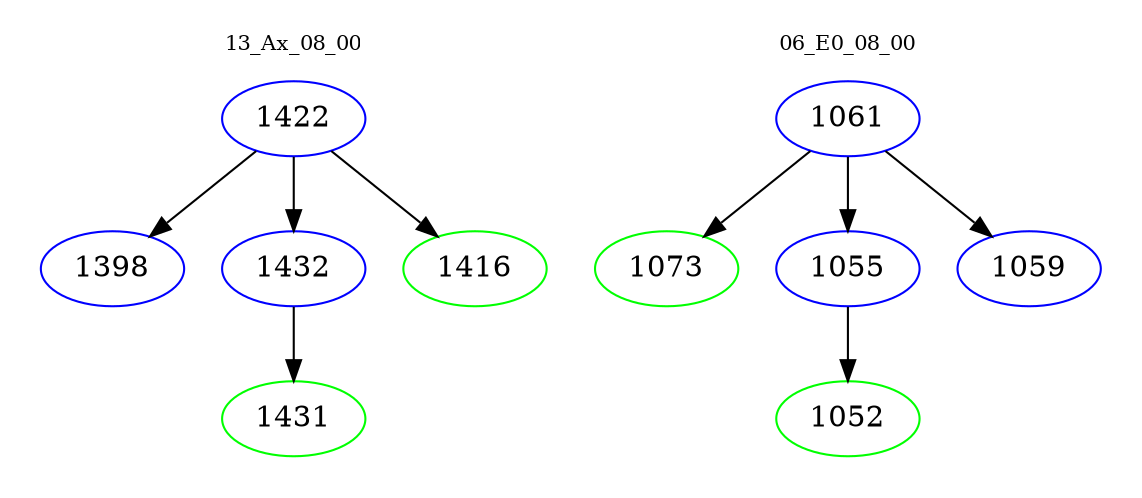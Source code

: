 digraph{
subgraph cluster_0 {
color = white
label = "13_Ax_08_00";
fontsize=10;
T0_1422 [label="1422", color="blue"]
T0_1422 -> T0_1398 [color="black"]
T0_1398 [label="1398", color="blue"]
T0_1422 -> T0_1432 [color="black"]
T0_1432 [label="1432", color="blue"]
T0_1432 -> T0_1431 [color="black"]
T0_1431 [label="1431", color="green"]
T0_1422 -> T0_1416 [color="black"]
T0_1416 [label="1416", color="green"]
}
subgraph cluster_1 {
color = white
label = "06_E0_08_00";
fontsize=10;
T1_1061 [label="1061", color="blue"]
T1_1061 -> T1_1073 [color="black"]
T1_1073 [label="1073", color="green"]
T1_1061 -> T1_1055 [color="black"]
T1_1055 [label="1055", color="blue"]
T1_1055 -> T1_1052 [color="black"]
T1_1052 [label="1052", color="green"]
T1_1061 -> T1_1059 [color="black"]
T1_1059 [label="1059", color="blue"]
}
}
